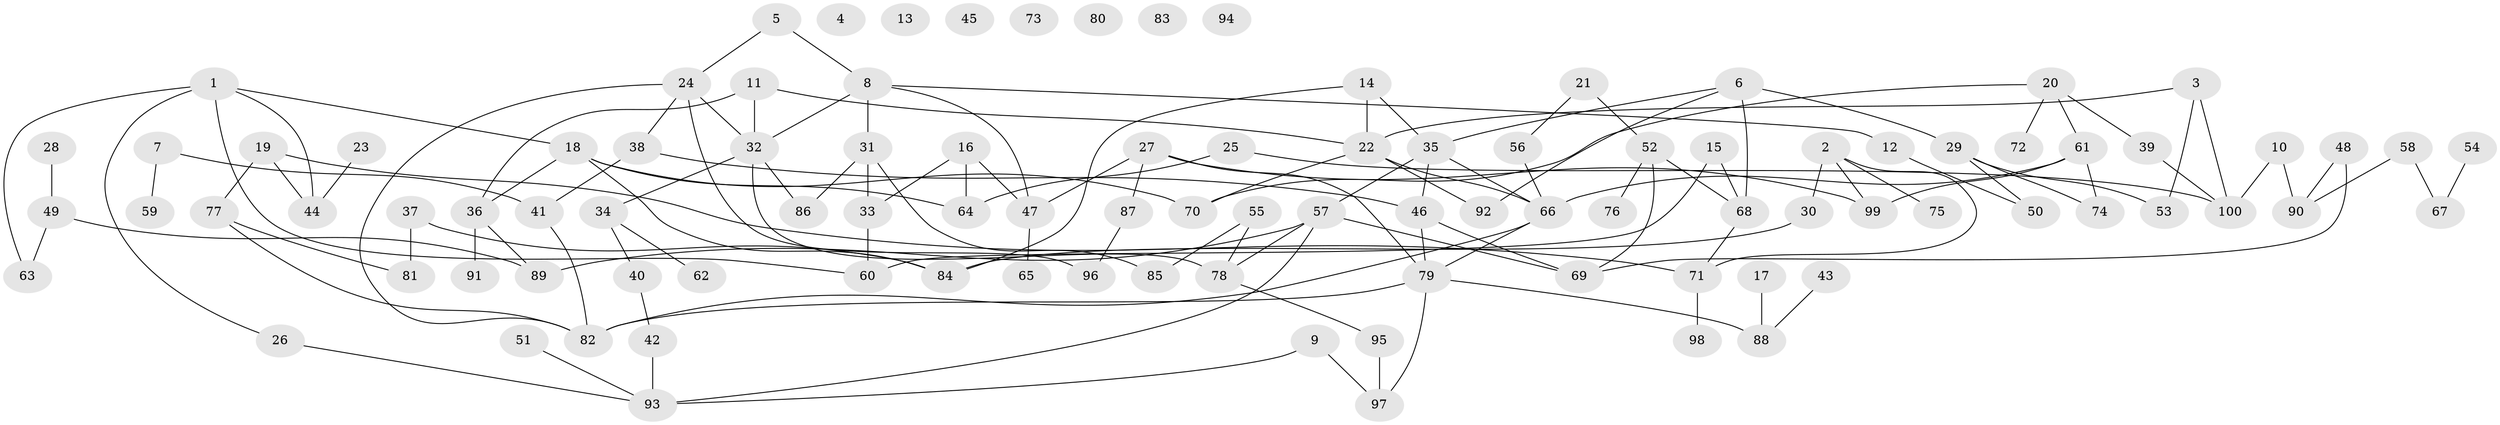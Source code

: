 // coarse degree distribution, {6: 0.13043478260869565, 2: 0.13043478260869565, 5: 0.043478260869565216, 4: 0.2608695652173913, 1: 0.13043478260869565, 3: 0.13043478260869565, 9: 0.08695652173913043, 8: 0.043478260869565216, 7: 0.043478260869565216}
// Generated by graph-tools (version 1.1) at 2025/35/03/04/25 23:35:44]
// undirected, 100 vertices, 133 edges
graph export_dot {
  node [color=gray90,style=filled];
  1;
  2;
  3;
  4;
  5;
  6;
  7;
  8;
  9;
  10;
  11;
  12;
  13;
  14;
  15;
  16;
  17;
  18;
  19;
  20;
  21;
  22;
  23;
  24;
  25;
  26;
  27;
  28;
  29;
  30;
  31;
  32;
  33;
  34;
  35;
  36;
  37;
  38;
  39;
  40;
  41;
  42;
  43;
  44;
  45;
  46;
  47;
  48;
  49;
  50;
  51;
  52;
  53;
  54;
  55;
  56;
  57;
  58;
  59;
  60;
  61;
  62;
  63;
  64;
  65;
  66;
  67;
  68;
  69;
  70;
  71;
  72;
  73;
  74;
  75;
  76;
  77;
  78;
  79;
  80;
  81;
  82;
  83;
  84;
  85;
  86;
  87;
  88;
  89;
  90;
  91;
  92;
  93;
  94;
  95;
  96;
  97;
  98;
  99;
  100;
  1 -- 18;
  1 -- 26;
  1 -- 44;
  1 -- 60;
  1 -- 63;
  2 -- 30;
  2 -- 71;
  2 -- 75;
  2 -- 99;
  3 -- 22;
  3 -- 53;
  3 -- 100;
  5 -- 8;
  5 -- 24;
  6 -- 29;
  6 -- 35;
  6 -- 68;
  6 -- 92;
  7 -- 41;
  7 -- 59;
  8 -- 12;
  8 -- 31;
  8 -- 32;
  8 -- 47;
  9 -- 93;
  9 -- 97;
  10 -- 90;
  10 -- 100;
  11 -- 22;
  11 -- 32;
  11 -- 36;
  12 -- 50;
  14 -- 22;
  14 -- 35;
  14 -- 84;
  15 -- 60;
  15 -- 68;
  16 -- 33;
  16 -- 47;
  16 -- 64;
  17 -- 88;
  18 -- 36;
  18 -- 64;
  18 -- 70;
  18 -- 84;
  19 -- 44;
  19 -- 71;
  19 -- 77;
  20 -- 39;
  20 -- 61;
  20 -- 70;
  20 -- 72;
  21 -- 52;
  21 -- 56;
  22 -- 66;
  22 -- 70;
  22 -- 92;
  23 -- 44;
  24 -- 32;
  24 -- 38;
  24 -- 82;
  24 -- 96;
  25 -- 64;
  25 -- 100;
  26 -- 93;
  27 -- 47;
  27 -- 79;
  27 -- 87;
  27 -- 99;
  28 -- 49;
  29 -- 50;
  29 -- 53;
  29 -- 74;
  30 -- 84;
  31 -- 33;
  31 -- 85;
  31 -- 86;
  32 -- 34;
  32 -- 78;
  32 -- 86;
  33 -- 60;
  34 -- 40;
  34 -- 62;
  35 -- 46;
  35 -- 57;
  35 -- 66;
  36 -- 89;
  36 -- 91;
  37 -- 81;
  37 -- 84;
  38 -- 41;
  38 -- 46;
  39 -- 100;
  40 -- 42;
  41 -- 82;
  42 -- 93;
  43 -- 88;
  46 -- 69;
  46 -- 79;
  47 -- 65;
  48 -- 69;
  48 -- 90;
  49 -- 63;
  49 -- 89;
  51 -- 93;
  52 -- 68;
  52 -- 69;
  52 -- 76;
  54 -- 67;
  55 -- 78;
  55 -- 85;
  56 -- 66;
  57 -- 69;
  57 -- 78;
  57 -- 89;
  57 -- 93;
  58 -- 67;
  58 -- 90;
  61 -- 66;
  61 -- 74;
  61 -- 99;
  66 -- 79;
  66 -- 82;
  68 -- 71;
  71 -- 98;
  77 -- 81;
  77 -- 82;
  78 -- 95;
  79 -- 82;
  79 -- 88;
  79 -- 97;
  87 -- 96;
  95 -- 97;
}
